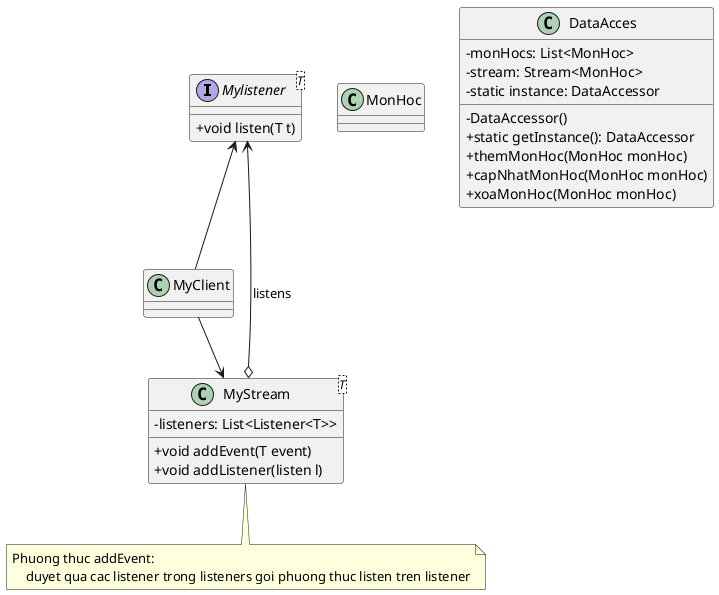  @startuml
skinparam classAttributeIconSize 0

interface Mylistener<T> {
    + void listen(T t)
}

class MyStream<T> {
    - listeners: List<Listener<T>>
    + void addEvent(T event)
    + void addListener(listen l)
}

note bottom of MyStream
    Phuong thuc addEvent:
        duyet qua cac listener trong listeners goi phuong thuc listen tren listener
end note

class MonHoc {

}

class DataAcces {
    - monHocs: List<MonHoc>
    - stream: Stream<MonHoc>
    - static instance: DataAccessor
    - DataAccessor()
    + static getInstance(): DataAccessor
    + themMonHoc(MonHoc monHoc)
    + capNhatMonHoc(MonHoc monHoc)
    + xoaMonHoc(MonHoc monHoc)
}


MyStream o--> Mylistener : listens
Mylistener <-- MyClient
MyClient --> MyStream


@enduml